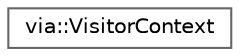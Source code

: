digraph "Graphical Class Hierarchy"
{
 // LATEX_PDF_SIZE
  bgcolor="transparent";
  edge [fontname=Helvetica,fontsize=10,labelfontname=Helvetica,labelfontsize=10];
  node [fontname=Helvetica,fontsize=10,shape=box,height=0.2,width=0.4];
  rankdir="LR";
  Node0 [id="Node000000",label="via::VisitorContext",height=0.2,width=0.4,color="grey40", fillcolor="white", style="filled",URL="$structvia_1_1VisitorContext.html",tooltip=" "];
}
